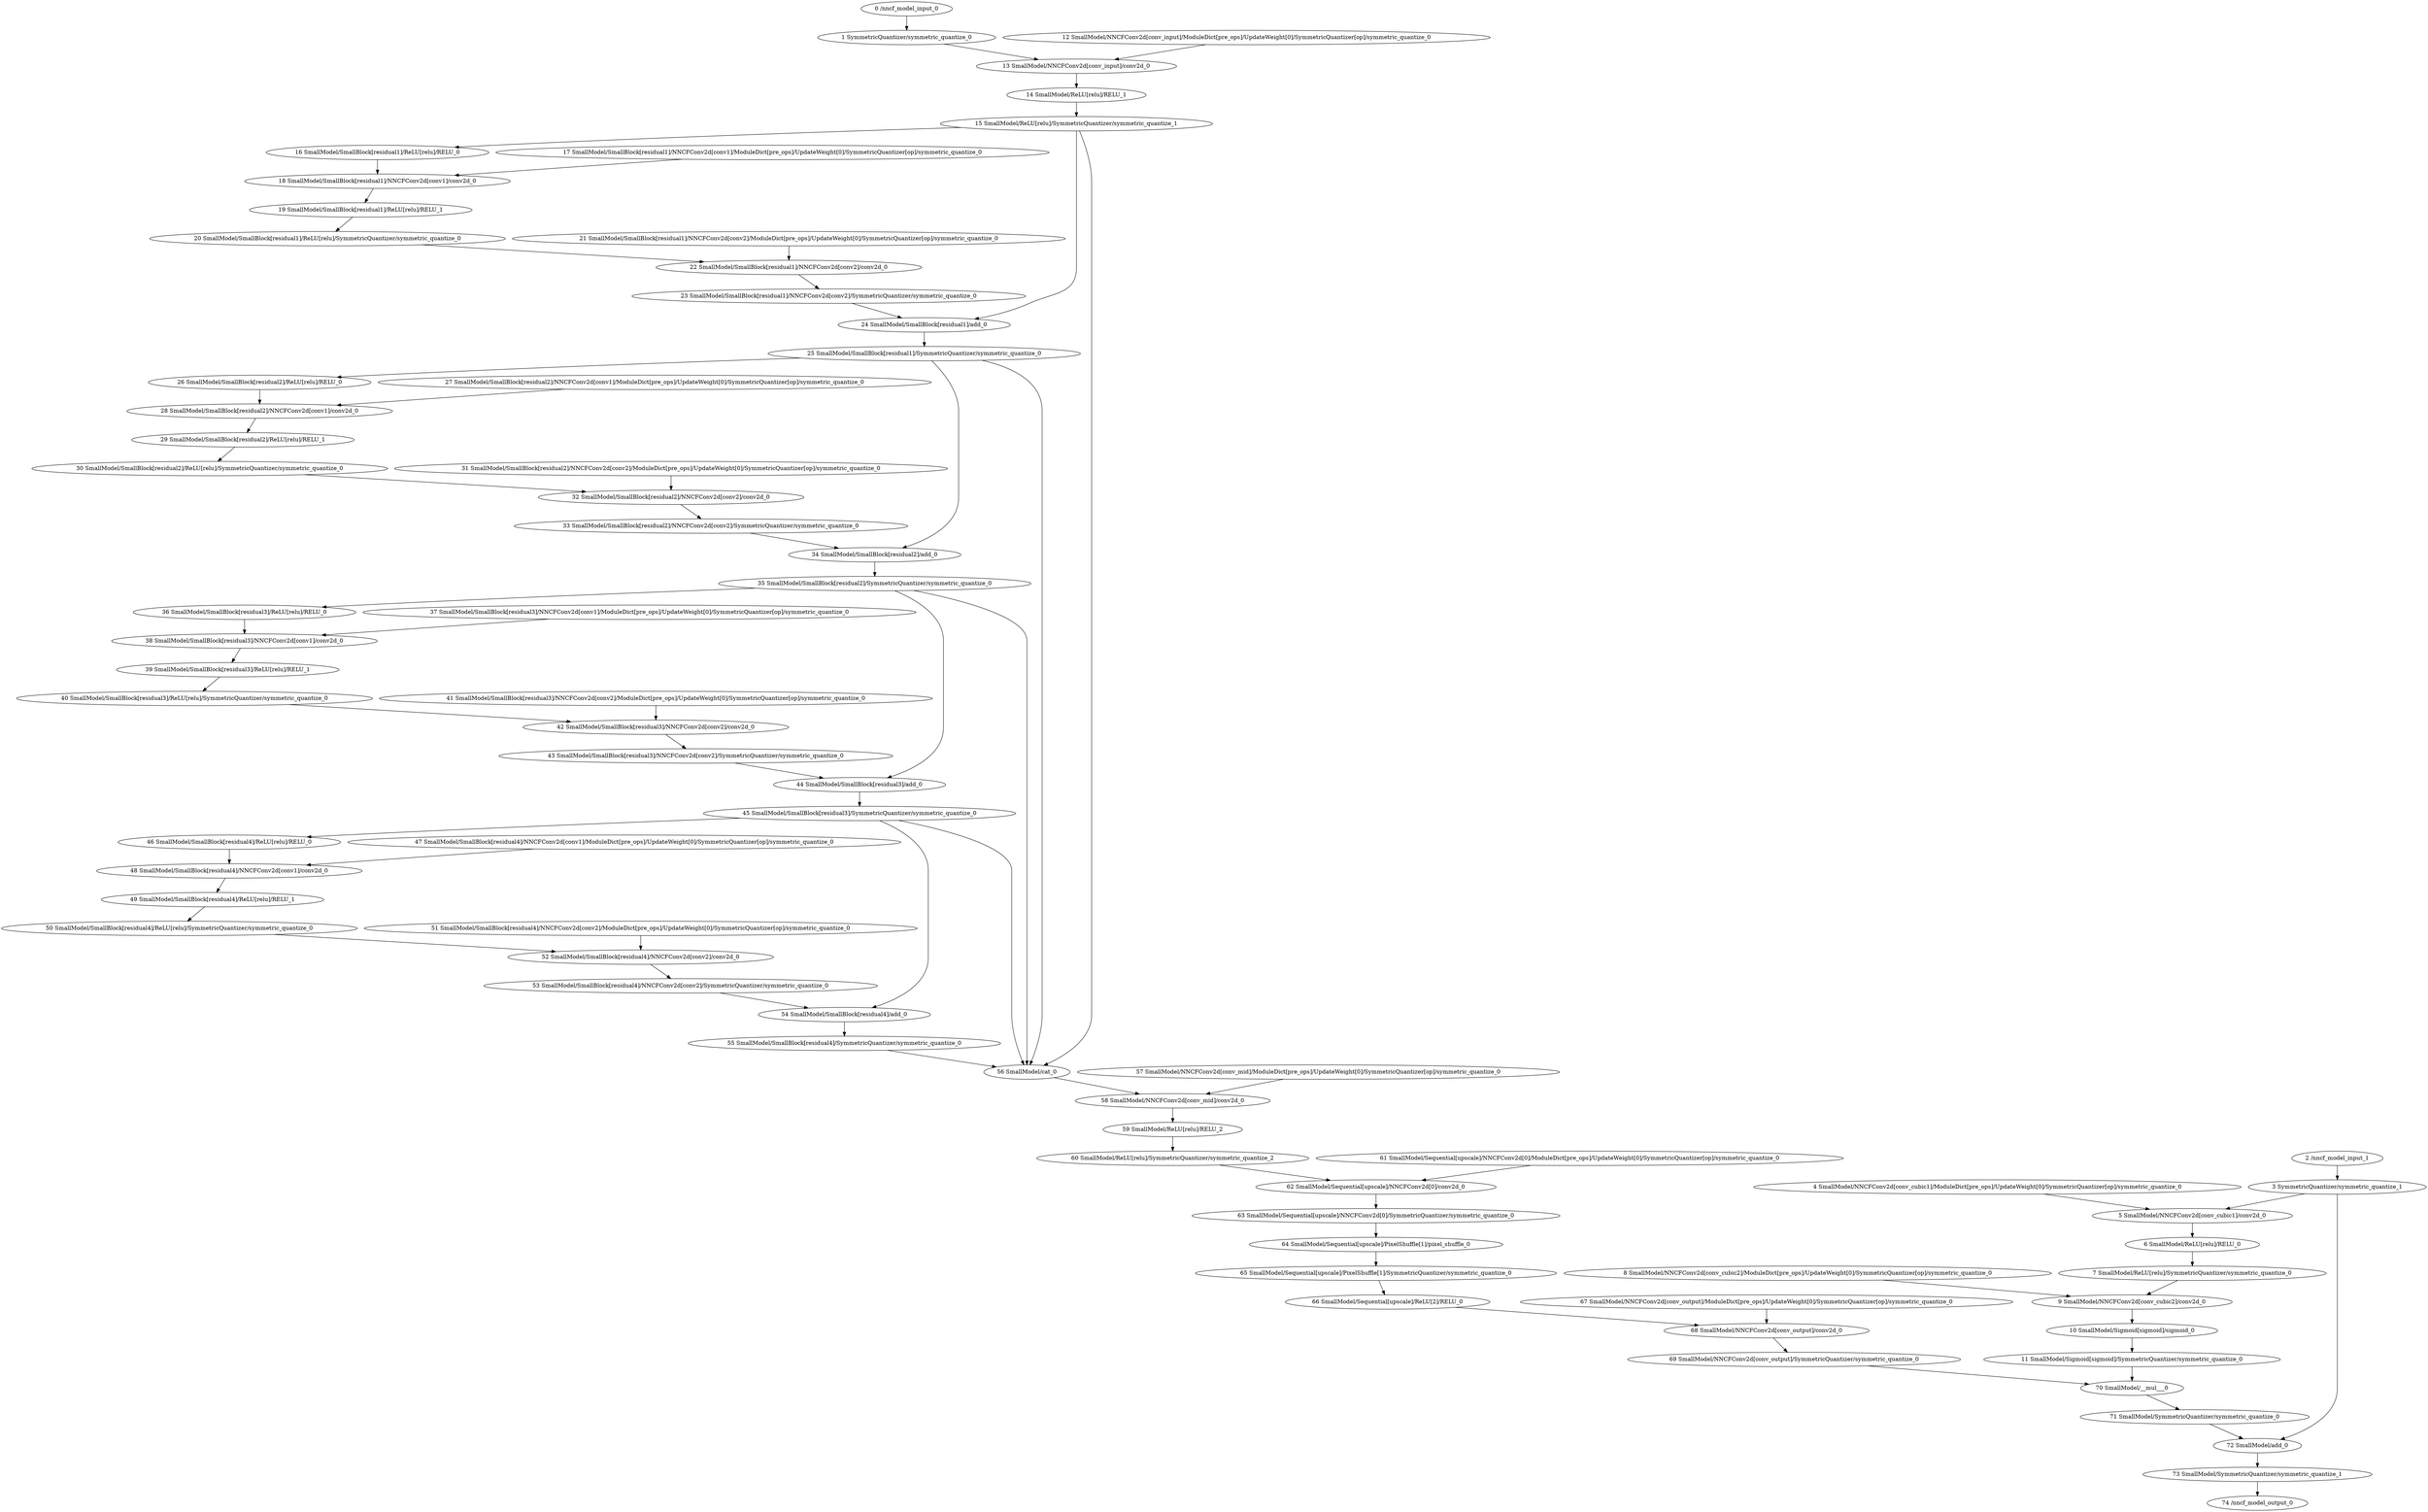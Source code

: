 strict digraph  {
"0 /nncf_model_input_0" [id=0, scope="", type=nncf_model_input];
"1 SymmetricQuantizer/symmetric_quantize_0" [id=1, scope=SymmetricQuantizer, type=symmetric_quantize];
"2 /nncf_model_input_1" [id=2, scope="", type=nncf_model_input];
"3 SymmetricQuantizer/symmetric_quantize_1" [id=3, scope=SymmetricQuantizer, type=symmetric_quantize];
"4 SmallModel/NNCFConv2d[conv_cubic1]/ModuleDict[pre_ops]/UpdateWeight[0]/SymmetricQuantizer[op]/symmetric_quantize_0" [id=4, scope="SmallModel/NNCFConv2d[conv_cubic1]/ModuleDict[pre_ops]/UpdateWeight[0]/SymmetricQuantizer[op]", type=symmetric_quantize];
"5 SmallModel/NNCFConv2d[conv_cubic1]/conv2d_0" [id=5, scope="SmallModel/NNCFConv2d[conv_cubic1]", type=conv2d];
"6 SmallModel/ReLU[relu]/RELU_0" [id=6, scope="SmallModel/ReLU[relu]", type=RELU];
"7 SmallModel/ReLU[relu]/SymmetricQuantizer/symmetric_quantize_0" [id=7, scope="SmallModel/ReLU[relu]/SymmetricQuantizer", type=symmetric_quantize];
"8 SmallModel/NNCFConv2d[conv_cubic2]/ModuleDict[pre_ops]/UpdateWeight[0]/SymmetricQuantizer[op]/symmetric_quantize_0" [id=8, scope="SmallModel/NNCFConv2d[conv_cubic2]/ModuleDict[pre_ops]/UpdateWeight[0]/SymmetricQuantizer[op]", type=symmetric_quantize];
"9 SmallModel/NNCFConv2d[conv_cubic2]/conv2d_0" [id=9, scope="SmallModel/NNCFConv2d[conv_cubic2]", type=conv2d];
"10 SmallModel/Sigmoid[sigmoid]/sigmoid_0" [id=10, scope="SmallModel/Sigmoid[sigmoid]", type=sigmoid];
"11 SmallModel/Sigmoid[sigmoid]/SymmetricQuantizer/symmetric_quantize_0" [id=11, scope="SmallModel/Sigmoid[sigmoid]/SymmetricQuantizer", type=symmetric_quantize];
"12 SmallModel/NNCFConv2d[conv_input]/ModuleDict[pre_ops]/UpdateWeight[0]/SymmetricQuantizer[op]/symmetric_quantize_0" [id=12, scope="SmallModel/NNCFConv2d[conv_input]/ModuleDict[pre_ops]/UpdateWeight[0]/SymmetricQuantizer[op]", type=symmetric_quantize];
"13 SmallModel/NNCFConv2d[conv_input]/conv2d_0" [id=13, scope="SmallModel/NNCFConv2d[conv_input]", type=conv2d];
"14 SmallModel/ReLU[relu]/RELU_1" [id=14, scope="SmallModel/ReLU[relu]", type=RELU];
"15 SmallModel/ReLU[relu]/SymmetricQuantizer/symmetric_quantize_1" [id=15, scope="SmallModel/ReLU[relu]/SymmetricQuantizer", type=symmetric_quantize];
"16 SmallModel/SmallBlock[residual1]/ReLU[relu]/RELU_0" [id=16, scope="SmallModel/SmallBlock[residual1]/ReLU[relu]", type=RELU];
"17 SmallModel/SmallBlock[residual1]/NNCFConv2d[conv1]/ModuleDict[pre_ops]/UpdateWeight[0]/SymmetricQuantizer[op]/symmetric_quantize_0" [id=17, scope="SmallModel/SmallBlock[residual1]/NNCFConv2d[conv1]/ModuleDict[pre_ops]/UpdateWeight[0]/SymmetricQuantizer[op]", type=symmetric_quantize];
"18 SmallModel/SmallBlock[residual1]/NNCFConv2d[conv1]/conv2d_0" [id=18, scope="SmallModel/SmallBlock[residual1]/NNCFConv2d[conv1]", type=conv2d];
"19 SmallModel/SmallBlock[residual1]/ReLU[relu]/RELU_1" [id=19, scope="SmallModel/SmallBlock[residual1]/ReLU[relu]", type=RELU];
"20 SmallModel/SmallBlock[residual1]/ReLU[relu]/SymmetricQuantizer/symmetric_quantize_0" [id=20, scope="SmallModel/SmallBlock[residual1]/ReLU[relu]/SymmetricQuantizer", type=symmetric_quantize];
"21 SmallModel/SmallBlock[residual1]/NNCFConv2d[conv2]/ModuleDict[pre_ops]/UpdateWeight[0]/SymmetricQuantizer[op]/symmetric_quantize_0" [id=21, scope="SmallModel/SmallBlock[residual1]/NNCFConv2d[conv2]/ModuleDict[pre_ops]/UpdateWeight[0]/SymmetricQuantizer[op]", type=symmetric_quantize];
"22 SmallModel/SmallBlock[residual1]/NNCFConv2d[conv2]/conv2d_0" [id=22, scope="SmallModel/SmallBlock[residual1]/NNCFConv2d[conv2]", type=conv2d];
"23 SmallModel/SmallBlock[residual1]/NNCFConv2d[conv2]/SymmetricQuantizer/symmetric_quantize_0" [id=23, scope="SmallModel/SmallBlock[residual1]/NNCFConv2d[conv2]/SymmetricQuantizer", type=symmetric_quantize];
"24 SmallModel/SmallBlock[residual1]/add_0" [id=24, scope="SmallModel/SmallBlock[residual1]", type=add];
"25 SmallModel/SmallBlock[residual1]/SymmetricQuantizer/symmetric_quantize_0" [id=25, scope="SmallModel/SmallBlock[residual1]/SymmetricQuantizer", type=symmetric_quantize];
"26 SmallModel/SmallBlock[residual2]/ReLU[relu]/RELU_0" [id=26, scope="SmallModel/SmallBlock[residual2]/ReLU[relu]", type=RELU];
"27 SmallModel/SmallBlock[residual2]/NNCFConv2d[conv1]/ModuleDict[pre_ops]/UpdateWeight[0]/SymmetricQuantizer[op]/symmetric_quantize_0" [id=27, scope="SmallModel/SmallBlock[residual2]/NNCFConv2d[conv1]/ModuleDict[pre_ops]/UpdateWeight[0]/SymmetricQuantizer[op]", type=symmetric_quantize];
"28 SmallModel/SmallBlock[residual2]/NNCFConv2d[conv1]/conv2d_0" [id=28, scope="SmallModel/SmallBlock[residual2]/NNCFConv2d[conv1]", type=conv2d];
"29 SmallModel/SmallBlock[residual2]/ReLU[relu]/RELU_1" [id=29, scope="SmallModel/SmallBlock[residual2]/ReLU[relu]", type=RELU];
"30 SmallModel/SmallBlock[residual2]/ReLU[relu]/SymmetricQuantizer/symmetric_quantize_0" [id=30, scope="SmallModel/SmallBlock[residual2]/ReLU[relu]/SymmetricQuantizer", type=symmetric_quantize];
"31 SmallModel/SmallBlock[residual2]/NNCFConv2d[conv2]/ModuleDict[pre_ops]/UpdateWeight[0]/SymmetricQuantizer[op]/symmetric_quantize_0" [id=31, scope="SmallModel/SmallBlock[residual2]/NNCFConv2d[conv2]/ModuleDict[pre_ops]/UpdateWeight[0]/SymmetricQuantizer[op]", type=symmetric_quantize];
"32 SmallModel/SmallBlock[residual2]/NNCFConv2d[conv2]/conv2d_0" [id=32, scope="SmallModel/SmallBlock[residual2]/NNCFConv2d[conv2]", type=conv2d];
"33 SmallModel/SmallBlock[residual2]/NNCFConv2d[conv2]/SymmetricQuantizer/symmetric_quantize_0" [id=33, scope="SmallModel/SmallBlock[residual2]/NNCFConv2d[conv2]/SymmetricQuantizer", type=symmetric_quantize];
"34 SmallModel/SmallBlock[residual2]/add_0" [id=34, scope="SmallModel/SmallBlock[residual2]", type=add];
"35 SmallModel/SmallBlock[residual2]/SymmetricQuantizer/symmetric_quantize_0" [id=35, scope="SmallModel/SmallBlock[residual2]/SymmetricQuantizer", type=symmetric_quantize];
"36 SmallModel/SmallBlock[residual3]/ReLU[relu]/RELU_0" [id=36, scope="SmallModel/SmallBlock[residual3]/ReLU[relu]", type=RELU];
"37 SmallModel/SmallBlock[residual3]/NNCFConv2d[conv1]/ModuleDict[pre_ops]/UpdateWeight[0]/SymmetricQuantizer[op]/symmetric_quantize_0" [id=37, scope="SmallModel/SmallBlock[residual3]/NNCFConv2d[conv1]/ModuleDict[pre_ops]/UpdateWeight[0]/SymmetricQuantizer[op]", type=symmetric_quantize];
"38 SmallModel/SmallBlock[residual3]/NNCFConv2d[conv1]/conv2d_0" [id=38, scope="SmallModel/SmallBlock[residual3]/NNCFConv2d[conv1]", type=conv2d];
"39 SmallModel/SmallBlock[residual3]/ReLU[relu]/RELU_1" [id=39, scope="SmallModel/SmallBlock[residual3]/ReLU[relu]", type=RELU];
"40 SmallModel/SmallBlock[residual3]/ReLU[relu]/SymmetricQuantizer/symmetric_quantize_0" [id=40, scope="SmallModel/SmallBlock[residual3]/ReLU[relu]/SymmetricQuantizer", type=symmetric_quantize];
"41 SmallModel/SmallBlock[residual3]/NNCFConv2d[conv2]/ModuleDict[pre_ops]/UpdateWeight[0]/SymmetricQuantizer[op]/symmetric_quantize_0" [id=41, scope="SmallModel/SmallBlock[residual3]/NNCFConv2d[conv2]/ModuleDict[pre_ops]/UpdateWeight[0]/SymmetricQuantizer[op]", type=symmetric_quantize];
"42 SmallModel/SmallBlock[residual3]/NNCFConv2d[conv2]/conv2d_0" [id=42, scope="SmallModel/SmallBlock[residual3]/NNCFConv2d[conv2]", type=conv2d];
"43 SmallModel/SmallBlock[residual3]/NNCFConv2d[conv2]/SymmetricQuantizer/symmetric_quantize_0" [id=43, scope="SmallModel/SmallBlock[residual3]/NNCFConv2d[conv2]/SymmetricQuantizer", type=symmetric_quantize];
"44 SmallModel/SmallBlock[residual3]/add_0" [id=44, scope="SmallModel/SmallBlock[residual3]", type=add];
"45 SmallModel/SmallBlock[residual3]/SymmetricQuantizer/symmetric_quantize_0" [id=45, scope="SmallModel/SmallBlock[residual3]/SymmetricQuantizer", type=symmetric_quantize];
"46 SmallModel/SmallBlock[residual4]/ReLU[relu]/RELU_0" [id=46, scope="SmallModel/SmallBlock[residual4]/ReLU[relu]", type=RELU];
"47 SmallModel/SmallBlock[residual4]/NNCFConv2d[conv1]/ModuleDict[pre_ops]/UpdateWeight[0]/SymmetricQuantizer[op]/symmetric_quantize_0" [id=47, scope="SmallModel/SmallBlock[residual4]/NNCFConv2d[conv1]/ModuleDict[pre_ops]/UpdateWeight[0]/SymmetricQuantizer[op]", type=symmetric_quantize];
"48 SmallModel/SmallBlock[residual4]/NNCFConv2d[conv1]/conv2d_0" [id=48, scope="SmallModel/SmallBlock[residual4]/NNCFConv2d[conv1]", type=conv2d];
"49 SmallModel/SmallBlock[residual4]/ReLU[relu]/RELU_1" [id=49, scope="SmallModel/SmallBlock[residual4]/ReLU[relu]", type=RELU];
"50 SmallModel/SmallBlock[residual4]/ReLU[relu]/SymmetricQuantizer/symmetric_quantize_0" [id=50, scope="SmallModel/SmallBlock[residual4]/ReLU[relu]/SymmetricQuantizer", type=symmetric_quantize];
"51 SmallModel/SmallBlock[residual4]/NNCFConv2d[conv2]/ModuleDict[pre_ops]/UpdateWeight[0]/SymmetricQuantizer[op]/symmetric_quantize_0" [id=51, scope="SmallModel/SmallBlock[residual4]/NNCFConv2d[conv2]/ModuleDict[pre_ops]/UpdateWeight[0]/SymmetricQuantizer[op]", type=symmetric_quantize];
"52 SmallModel/SmallBlock[residual4]/NNCFConv2d[conv2]/conv2d_0" [id=52, scope="SmallModel/SmallBlock[residual4]/NNCFConv2d[conv2]", type=conv2d];
"53 SmallModel/SmallBlock[residual4]/NNCFConv2d[conv2]/SymmetricQuantizer/symmetric_quantize_0" [id=53, scope="SmallModel/SmallBlock[residual4]/NNCFConv2d[conv2]/SymmetricQuantizer", type=symmetric_quantize];
"54 SmallModel/SmallBlock[residual4]/add_0" [id=54, scope="SmallModel/SmallBlock[residual4]", type=add];
"55 SmallModel/SmallBlock[residual4]/SymmetricQuantizer/symmetric_quantize_0" [id=55, scope="SmallModel/SmallBlock[residual4]/SymmetricQuantizer", type=symmetric_quantize];
"56 SmallModel/cat_0" [id=56, scope=SmallModel, type=cat];
"57 SmallModel/NNCFConv2d[conv_mid]/ModuleDict[pre_ops]/UpdateWeight[0]/SymmetricQuantizer[op]/symmetric_quantize_0" [id=57, scope="SmallModel/NNCFConv2d[conv_mid]/ModuleDict[pre_ops]/UpdateWeight[0]/SymmetricQuantizer[op]", type=symmetric_quantize];
"58 SmallModel/NNCFConv2d[conv_mid]/conv2d_0" [id=58, scope="SmallModel/NNCFConv2d[conv_mid]", type=conv2d];
"59 SmallModel/ReLU[relu]/RELU_2" [id=59, scope="SmallModel/ReLU[relu]", type=RELU];
"60 SmallModel/ReLU[relu]/SymmetricQuantizer/symmetric_quantize_2" [id=60, scope="SmallModel/ReLU[relu]/SymmetricQuantizer", type=symmetric_quantize];
"61 SmallModel/Sequential[upscale]/NNCFConv2d[0]/ModuleDict[pre_ops]/UpdateWeight[0]/SymmetricQuantizer[op]/symmetric_quantize_0" [id=61, scope="SmallModel/Sequential[upscale]/NNCFConv2d[0]/ModuleDict[pre_ops]/UpdateWeight[0]/SymmetricQuantizer[op]", type=symmetric_quantize];
"62 SmallModel/Sequential[upscale]/NNCFConv2d[0]/conv2d_0" [id=62, scope="SmallModel/Sequential[upscale]/NNCFConv2d[0]", type=conv2d];
"63 SmallModel/Sequential[upscale]/NNCFConv2d[0]/SymmetricQuantizer/symmetric_quantize_0" [id=63, scope="SmallModel/Sequential[upscale]/NNCFConv2d[0]/SymmetricQuantizer", type=symmetric_quantize];
"64 SmallModel/Sequential[upscale]/PixelShuffle[1]/pixel_shuffle_0" [id=64, scope="SmallModel/Sequential[upscale]/PixelShuffle[1]", type=pixel_shuffle];
"65 SmallModel/Sequential[upscale]/PixelShuffle[1]/SymmetricQuantizer/symmetric_quantize_0" [id=65, scope="SmallModel/Sequential[upscale]/PixelShuffle[1]/SymmetricQuantizer", type=symmetric_quantize];
"66 SmallModel/Sequential[upscale]/ReLU[2]/RELU_0" [id=66, scope="SmallModel/Sequential[upscale]/ReLU[2]", type=RELU];
"67 SmallModel/NNCFConv2d[conv_output]/ModuleDict[pre_ops]/UpdateWeight[0]/SymmetricQuantizer[op]/symmetric_quantize_0" [id=67, scope="SmallModel/NNCFConv2d[conv_output]/ModuleDict[pre_ops]/UpdateWeight[0]/SymmetricQuantizer[op]", type=symmetric_quantize];
"68 SmallModel/NNCFConv2d[conv_output]/conv2d_0" [id=68, scope="SmallModel/NNCFConv2d[conv_output]", type=conv2d];
"69 SmallModel/NNCFConv2d[conv_output]/SymmetricQuantizer/symmetric_quantize_0" [id=69, scope="SmallModel/NNCFConv2d[conv_output]/SymmetricQuantizer", type=symmetric_quantize];
"70 SmallModel/__mul___0" [id=70, scope=SmallModel, type=__mul__];
"71 SmallModel/SymmetricQuantizer/symmetric_quantize_0" [id=71, scope="SmallModel/SymmetricQuantizer", type=symmetric_quantize];
"72 SmallModel/add_0" [id=72, scope=SmallModel, type=add];
"73 SmallModel/SymmetricQuantizer/symmetric_quantize_1" [id=73, scope="SmallModel/SymmetricQuantizer", type=symmetric_quantize];
"74 /nncf_model_output_0" [id=74, scope="", type=nncf_model_output];
"0 /nncf_model_input_0" -> "1 SymmetricQuantizer/symmetric_quantize_0";
"2 /nncf_model_input_1" -> "3 SymmetricQuantizer/symmetric_quantize_1";
"3 SymmetricQuantizer/symmetric_quantize_1" -> "5 SmallModel/NNCFConv2d[conv_cubic1]/conv2d_0";
"4 SmallModel/NNCFConv2d[conv_cubic1]/ModuleDict[pre_ops]/UpdateWeight[0]/SymmetricQuantizer[op]/symmetric_quantize_0" -> "5 SmallModel/NNCFConv2d[conv_cubic1]/conv2d_0";
"5 SmallModel/NNCFConv2d[conv_cubic1]/conv2d_0" -> "6 SmallModel/ReLU[relu]/RELU_0";
"6 SmallModel/ReLU[relu]/RELU_0" -> "7 SmallModel/ReLU[relu]/SymmetricQuantizer/symmetric_quantize_0";
"7 SmallModel/ReLU[relu]/SymmetricQuantizer/symmetric_quantize_0" -> "9 SmallModel/NNCFConv2d[conv_cubic2]/conv2d_0";
"8 SmallModel/NNCFConv2d[conv_cubic2]/ModuleDict[pre_ops]/UpdateWeight[0]/SymmetricQuantizer[op]/symmetric_quantize_0" -> "9 SmallModel/NNCFConv2d[conv_cubic2]/conv2d_0";
"1 SymmetricQuantizer/symmetric_quantize_0" -> "13 SmallModel/NNCFConv2d[conv_input]/conv2d_0";
"3 SymmetricQuantizer/symmetric_quantize_1" -> "72 SmallModel/add_0";
"9 SmallModel/NNCFConv2d[conv_cubic2]/conv2d_0" -> "10 SmallModel/Sigmoid[sigmoid]/sigmoid_0";
"10 SmallModel/Sigmoid[sigmoid]/sigmoid_0" -> "11 SmallModel/Sigmoid[sigmoid]/SymmetricQuantizer/symmetric_quantize_0";
"11 SmallModel/Sigmoid[sigmoid]/SymmetricQuantizer/symmetric_quantize_0" -> "70 SmallModel/__mul___0";
"12 SmallModel/NNCFConv2d[conv_input]/ModuleDict[pre_ops]/UpdateWeight[0]/SymmetricQuantizer[op]/symmetric_quantize_0" -> "13 SmallModel/NNCFConv2d[conv_input]/conv2d_0";
"13 SmallModel/NNCFConv2d[conv_input]/conv2d_0" -> "14 SmallModel/ReLU[relu]/RELU_1";
"14 SmallModel/ReLU[relu]/RELU_1" -> "15 SmallModel/ReLU[relu]/SymmetricQuantizer/symmetric_quantize_1";
"15 SmallModel/ReLU[relu]/SymmetricQuantizer/symmetric_quantize_1" -> "16 SmallModel/SmallBlock[residual1]/ReLU[relu]/RELU_0";
"15 SmallModel/ReLU[relu]/SymmetricQuantizer/symmetric_quantize_1" -> "24 SmallModel/SmallBlock[residual1]/add_0";
"15 SmallModel/ReLU[relu]/SymmetricQuantizer/symmetric_quantize_1" -> "56 SmallModel/cat_0";
"16 SmallModel/SmallBlock[residual1]/ReLU[relu]/RELU_0" -> "18 SmallModel/SmallBlock[residual1]/NNCFConv2d[conv1]/conv2d_0";
"17 SmallModel/SmallBlock[residual1]/NNCFConv2d[conv1]/ModuleDict[pre_ops]/UpdateWeight[0]/SymmetricQuantizer[op]/symmetric_quantize_0" -> "18 SmallModel/SmallBlock[residual1]/NNCFConv2d[conv1]/conv2d_0";
"18 SmallModel/SmallBlock[residual1]/NNCFConv2d[conv1]/conv2d_0" -> "19 SmallModel/SmallBlock[residual1]/ReLU[relu]/RELU_1";
"19 SmallModel/SmallBlock[residual1]/ReLU[relu]/RELU_1" -> "20 SmallModel/SmallBlock[residual1]/ReLU[relu]/SymmetricQuantizer/symmetric_quantize_0";
"20 SmallModel/SmallBlock[residual1]/ReLU[relu]/SymmetricQuantizer/symmetric_quantize_0" -> "22 SmallModel/SmallBlock[residual1]/NNCFConv2d[conv2]/conv2d_0";
"21 SmallModel/SmallBlock[residual1]/NNCFConv2d[conv2]/ModuleDict[pre_ops]/UpdateWeight[0]/SymmetricQuantizer[op]/symmetric_quantize_0" -> "22 SmallModel/SmallBlock[residual1]/NNCFConv2d[conv2]/conv2d_0";
"22 SmallModel/SmallBlock[residual1]/NNCFConv2d[conv2]/conv2d_0" -> "23 SmallModel/SmallBlock[residual1]/NNCFConv2d[conv2]/SymmetricQuantizer/symmetric_quantize_0";
"23 SmallModel/SmallBlock[residual1]/NNCFConv2d[conv2]/SymmetricQuantizer/symmetric_quantize_0" -> "24 SmallModel/SmallBlock[residual1]/add_0";
"24 SmallModel/SmallBlock[residual1]/add_0" -> "25 SmallModel/SmallBlock[residual1]/SymmetricQuantizer/symmetric_quantize_0";
"25 SmallModel/SmallBlock[residual1]/SymmetricQuantizer/symmetric_quantize_0" -> "26 SmallModel/SmallBlock[residual2]/ReLU[relu]/RELU_0";
"25 SmallModel/SmallBlock[residual1]/SymmetricQuantizer/symmetric_quantize_0" -> "34 SmallModel/SmallBlock[residual2]/add_0";
"25 SmallModel/SmallBlock[residual1]/SymmetricQuantizer/symmetric_quantize_0" -> "56 SmallModel/cat_0";
"26 SmallModel/SmallBlock[residual2]/ReLU[relu]/RELU_0" -> "28 SmallModel/SmallBlock[residual2]/NNCFConv2d[conv1]/conv2d_0";
"27 SmallModel/SmallBlock[residual2]/NNCFConv2d[conv1]/ModuleDict[pre_ops]/UpdateWeight[0]/SymmetricQuantizer[op]/symmetric_quantize_0" -> "28 SmallModel/SmallBlock[residual2]/NNCFConv2d[conv1]/conv2d_0";
"28 SmallModel/SmallBlock[residual2]/NNCFConv2d[conv1]/conv2d_0" -> "29 SmallModel/SmallBlock[residual2]/ReLU[relu]/RELU_1";
"29 SmallModel/SmallBlock[residual2]/ReLU[relu]/RELU_1" -> "30 SmallModel/SmallBlock[residual2]/ReLU[relu]/SymmetricQuantizer/symmetric_quantize_0";
"30 SmallModel/SmallBlock[residual2]/ReLU[relu]/SymmetricQuantizer/symmetric_quantize_0" -> "32 SmallModel/SmallBlock[residual2]/NNCFConv2d[conv2]/conv2d_0";
"31 SmallModel/SmallBlock[residual2]/NNCFConv2d[conv2]/ModuleDict[pre_ops]/UpdateWeight[0]/SymmetricQuantizer[op]/symmetric_quantize_0" -> "32 SmallModel/SmallBlock[residual2]/NNCFConv2d[conv2]/conv2d_0";
"32 SmallModel/SmallBlock[residual2]/NNCFConv2d[conv2]/conv2d_0" -> "33 SmallModel/SmallBlock[residual2]/NNCFConv2d[conv2]/SymmetricQuantizer/symmetric_quantize_0";
"33 SmallModel/SmallBlock[residual2]/NNCFConv2d[conv2]/SymmetricQuantizer/symmetric_quantize_0" -> "34 SmallModel/SmallBlock[residual2]/add_0";
"34 SmallModel/SmallBlock[residual2]/add_0" -> "35 SmallModel/SmallBlock[residual2]/SymmetricQuantizer/symmetric_quantize_0";
"35 SmallModel/SmallBlock[residual2]/SymmetricQuantizer/symmetric_quantize_0" -> "36 SmallModel/SmallBlock[residual3]/ReLU[relu]/RELU_0";
"35 SmallModel/SmallBlock[residual2]/SymmetricQuantizer/symmetric_quantize_0" -> "44 SmallModel/SmallBlock[residual3]/add_0";
"35 SmallModel/SmallBlock[residual2]/SymmetricQuantizer/symmetric_quantize_0" -> "56 SmallModel/cat_0";
"36 SmallModel/SmallBlock[residual3]/ReLU[relu]/RELU_0" -> "38 SmallModel/SmallBlock[residual3]/NNCFConv2d[conv1]/conv2d_0";
"37 SmallModel/SmallBlock[residual3]/NNCFConv2d[conv1]/ModuleDict[pre_ops]/UpdateWeight[0]/SymmetricQuantizer[op]/symmetric_quantize_0" -> "38 SmallModel/SmallBlock[residual3]/NNCFConv2d[conv1]/conv2d_0";
"38 SmallModel/SmallBlock[residual3]/NNCFConv2d[conv1]/conv2d_0" -> "39 SmallModel/SmallBlock[residual3]/ReLU[relu]/RELU_1";
"39 SmallModel/SmallBlock[residual3]/ReLU[relu]/RELU_1" -> "40 SmallModel/SmallBlock[residual3]/ReLU[relu]/SymmetricQuantizer/symmetric_quantize_0";
"40 SmallModel/SmallBlock[residual3]/ReLU[relu]/SymmetricQuantizer/symmetric_quantize_0" -> "42 SmallModel/SmallBlock[residual3]/NNCFConv2d[conv2]/conv2d_0";
"41 SmallModel/SmallBlock[residual3]/NNCFConv2d[conv2]/ModuleDict[pre_ops]/UpdateWeight[0]/SymmetricQuantizer[op]/symmetric_quantize_0" -> "42 SmallModel/SmallBlock[residual3]/NNCFConv2d[conv2]/conv2d_0";
"42 SmallModel/SmallBlock[residual3]/NNCFConv2d[conv2]/conv2d_0" -> "43 SmallModel/SmallBlock[residual3]/NNCFConv2d[conv2]/SymmetricQuantizer/symmetric_quantize_0";
"43 SmallModel/SmallBlock[residual3]/NNCFConv2d[conv2]/SymmetricQuantizer/symmetric_quantize_0" -> "44 SmallModel/SmallBlock[residual3]/add_0";
"44 SmallModel/SmallBlock[residual3]/add_0" -> "45 SmallModel/SmallBlock[residual3]/SymmetricQuantizer/symmetric_quantize_0";
"45 SmallModel/SmallBlock[residual3]/SymmetricQuantizer/symmetric_quantize_0" -> "46 SmallModel/SmallBlock[residual4]/ReLU[relu]/RELU_0";
"45 SmallModel/SmallBlock[residual3]/SymmetricQuantizer/symmetric_quantize_0" -> "54 SmallModel/SmallBlock[residual4]/add_0";
"45 SmallModel/SmallBlock[residual3]/SymmetricQuantizer/symmetric_quantize_0" -> "56 SmallModel/cat_0";
"46 SmallModel/SmallBlock[residual4]/ReLU[relu]/RELU_0" -> "48 SmallModel/SmallBlock[residual4]/NNCFConv2d[conv1]/conv2d_0";
"47 SmallModel/SmallBlock[residual4]/NNCFConv2d[conv1]/ModuleDict[pre_ops]/UpdateWeight[0]/SymmetricQuantizer[op]/symmetric_quantize_0" -> "48 SmallModel/SmallBlock[residual4]/NNCFConv2d[conv1]/conv2d_0";
"48 SmallModel/SmallBlock[residual4]/NNCFConv2d[conv1]/conv2d_0" -> "49 SmallModel/SmallBlock[residual4]/ReLU[relu]/RELU_1";
"49 SmallModel/SmallBlock[residual4]/ReLU[relu]/RELU_1" -> "50 SmallModel/SmallBlock[residual4]/ReLU[relu]/SymmetricQuantizer/symmetric_quantize_0";
"50 SmallModel/SmallBlock[residual4]/ReLU[relu]/SymmetricQuantizer/symmetric_quantize_0" -> "52 SmallModel/SmallBlock[residual4]/NNCFConv2d[conv2]/conv2d_0";
"51 SmallModel/SmallBlock[residual4]/NNCFConv2d[conv2]/ModuleDict[pre_ops]/UpdateWeight[0]/SymmetricQuantizer[op]/symmetric_quantize_0" -> "52 SmallModel/SmallBlock[residual4]/NNCFConv2d[conv2]/conv2d_0";
"52 SmallModel/SmallBlock[residual4]/NNCFConv2d[conv2]/conv2d_0" -> "53 SmallModel/SmallBlock[residual4]/NNCFConv2d[conv2]/SymmetricQuantizer/symmetric_quantize_0";
"53 SmallModel/SmallBlock[residual4]/NNCFConv2d[conv2]/SymmetricQuantizer/symmetric_quantize_0" -> "54 SmallModel/SmallBlock[residual4]/add_0";
"54 SmallModel/SmallBlock[residual4]/add_0" -> "55 SmallModel/SmallBlock[residual4]/SymmetricQuantizer/symmetric_quantize_0";
"55 SmallModel/SmallBlock[residual4]/SymmetricQuantizer/symmetric_quantize_0" -> "56 SmallModel/cat_0";
"56 SmallModel/cat_0" -> "58 SmallModel/NNCFConv2d[conv_mid]/conv2d_0";
"57 SmallModel/NNCFConv2d[conv_mid]/ModuleDict[pre_ops]/UpdateWeight[0]/SymmetricQuantizer[op]/symmetric_quantize_0" -> "58 SmallModel/NNCFConv2d[conv_mid]/conv2d_0";
"58 SmallModel/NNCFConv2d[conv_mid]/conv2d_0" -> "59 SmallModel/ReLU[relu]/RELU_2";
"59 SmallModel/ReLU[relu]/RELU_2" -> "60 SmallModel/ReLU[relu]/SymmetricQuantizer/symmetric_quantize_2";
"60 SmallModel/ReLU[relu]/SymmetricQuantizer/symmetric_quantize_2" -> "62 SmallModel/Sequential[upscale]/NNCFConv2d[0]/conv2d_0";
"61 SmallModel/Sequential[upscale]/NNCFConv2d[0]/ModuleDict[pre_ops]/UpdateWeight[0]/SymmetricQuantizer[op]/symmetric_quantize_0" -> "62 SmallModel/Sequential[upscale]/NNCFConv2d[0]/conv2d_0";
"62 SmallModel/Sequential[upscale]/NNCFConv2d[0]/conv2d_0" -> "63 SmallModel/Sequential[upscale]/NNCFConv2d[0]/SymmetricQuantizer/symmetric_quantize_0";
"63 SmallModel/Sequential[upscale]/NNCFConv2d[0]/SymmetricQuantizer/symmetric_quantize_0" -> "64 SmallModel/Sequential[upscale]/PixelShuffle[1]/pixel_shuffle_0";
"64 SmallModel/Sequential[upscale]/PixelShuffle[1]/pixel_shuffle_0" -> "65 SmallModel/Sequential[upscale]/PixelShuffle[1]/SymmetricQuantizer/symmetric_quantize_0";
"65 SmallModel/Sequential[upscale]/PixelShuffle[1]/SymmetricQuantizer/symmetric_quantize_0" -> "66 SmallModel/Sequential[upscale]/ReLU[2]/RELU_0";
"66 SmallModel/Sequential[upscale]/ReLU[2]/RELU_0" -> "68 SmallModel/NNCFConv2d[conv_output]/conv2d_0";
"67 SmallModel/NNCFConv2d[conv_output]/ModuleDict[pre_ops]/UpdateWeight[0]/SymmetricQuantizer[op]/symmetric_quantize_0" -> "68 SmallModel/NNCFConv2d[conv_output]/conv2d_0";
"68 SmallModel/NNCFConv2d[conv_output]/conv2d_0" -> "69 SmallModel/NNCFConv2d[conv_output]/SymmetricQuantizer/symmetric_quantize_0";
"69 SmallModel/NNCFConv2d[conv_output]/SymmetricQuantizer/symmetric_quantize_0" -> "70 SmallModel/__mul___0";
"70 SmallModel/__mul___0" -> "71 SmallModel/SymmetricQuantizer/symmetric_quantize_0";
"71 SmallModel/SymmetricQuantizer/symmetric_quantize_0" -> "72 SmallModel/add_0";
"72 SmallModel/add_0" -> "73 SmallModel/SymmetricQuantizer/symmetric_quantize_1";
"73 SmallModel/SymmetricQuantizer/symmetric_quantize_1" -> "74 /nncf_model_output_0";
}
